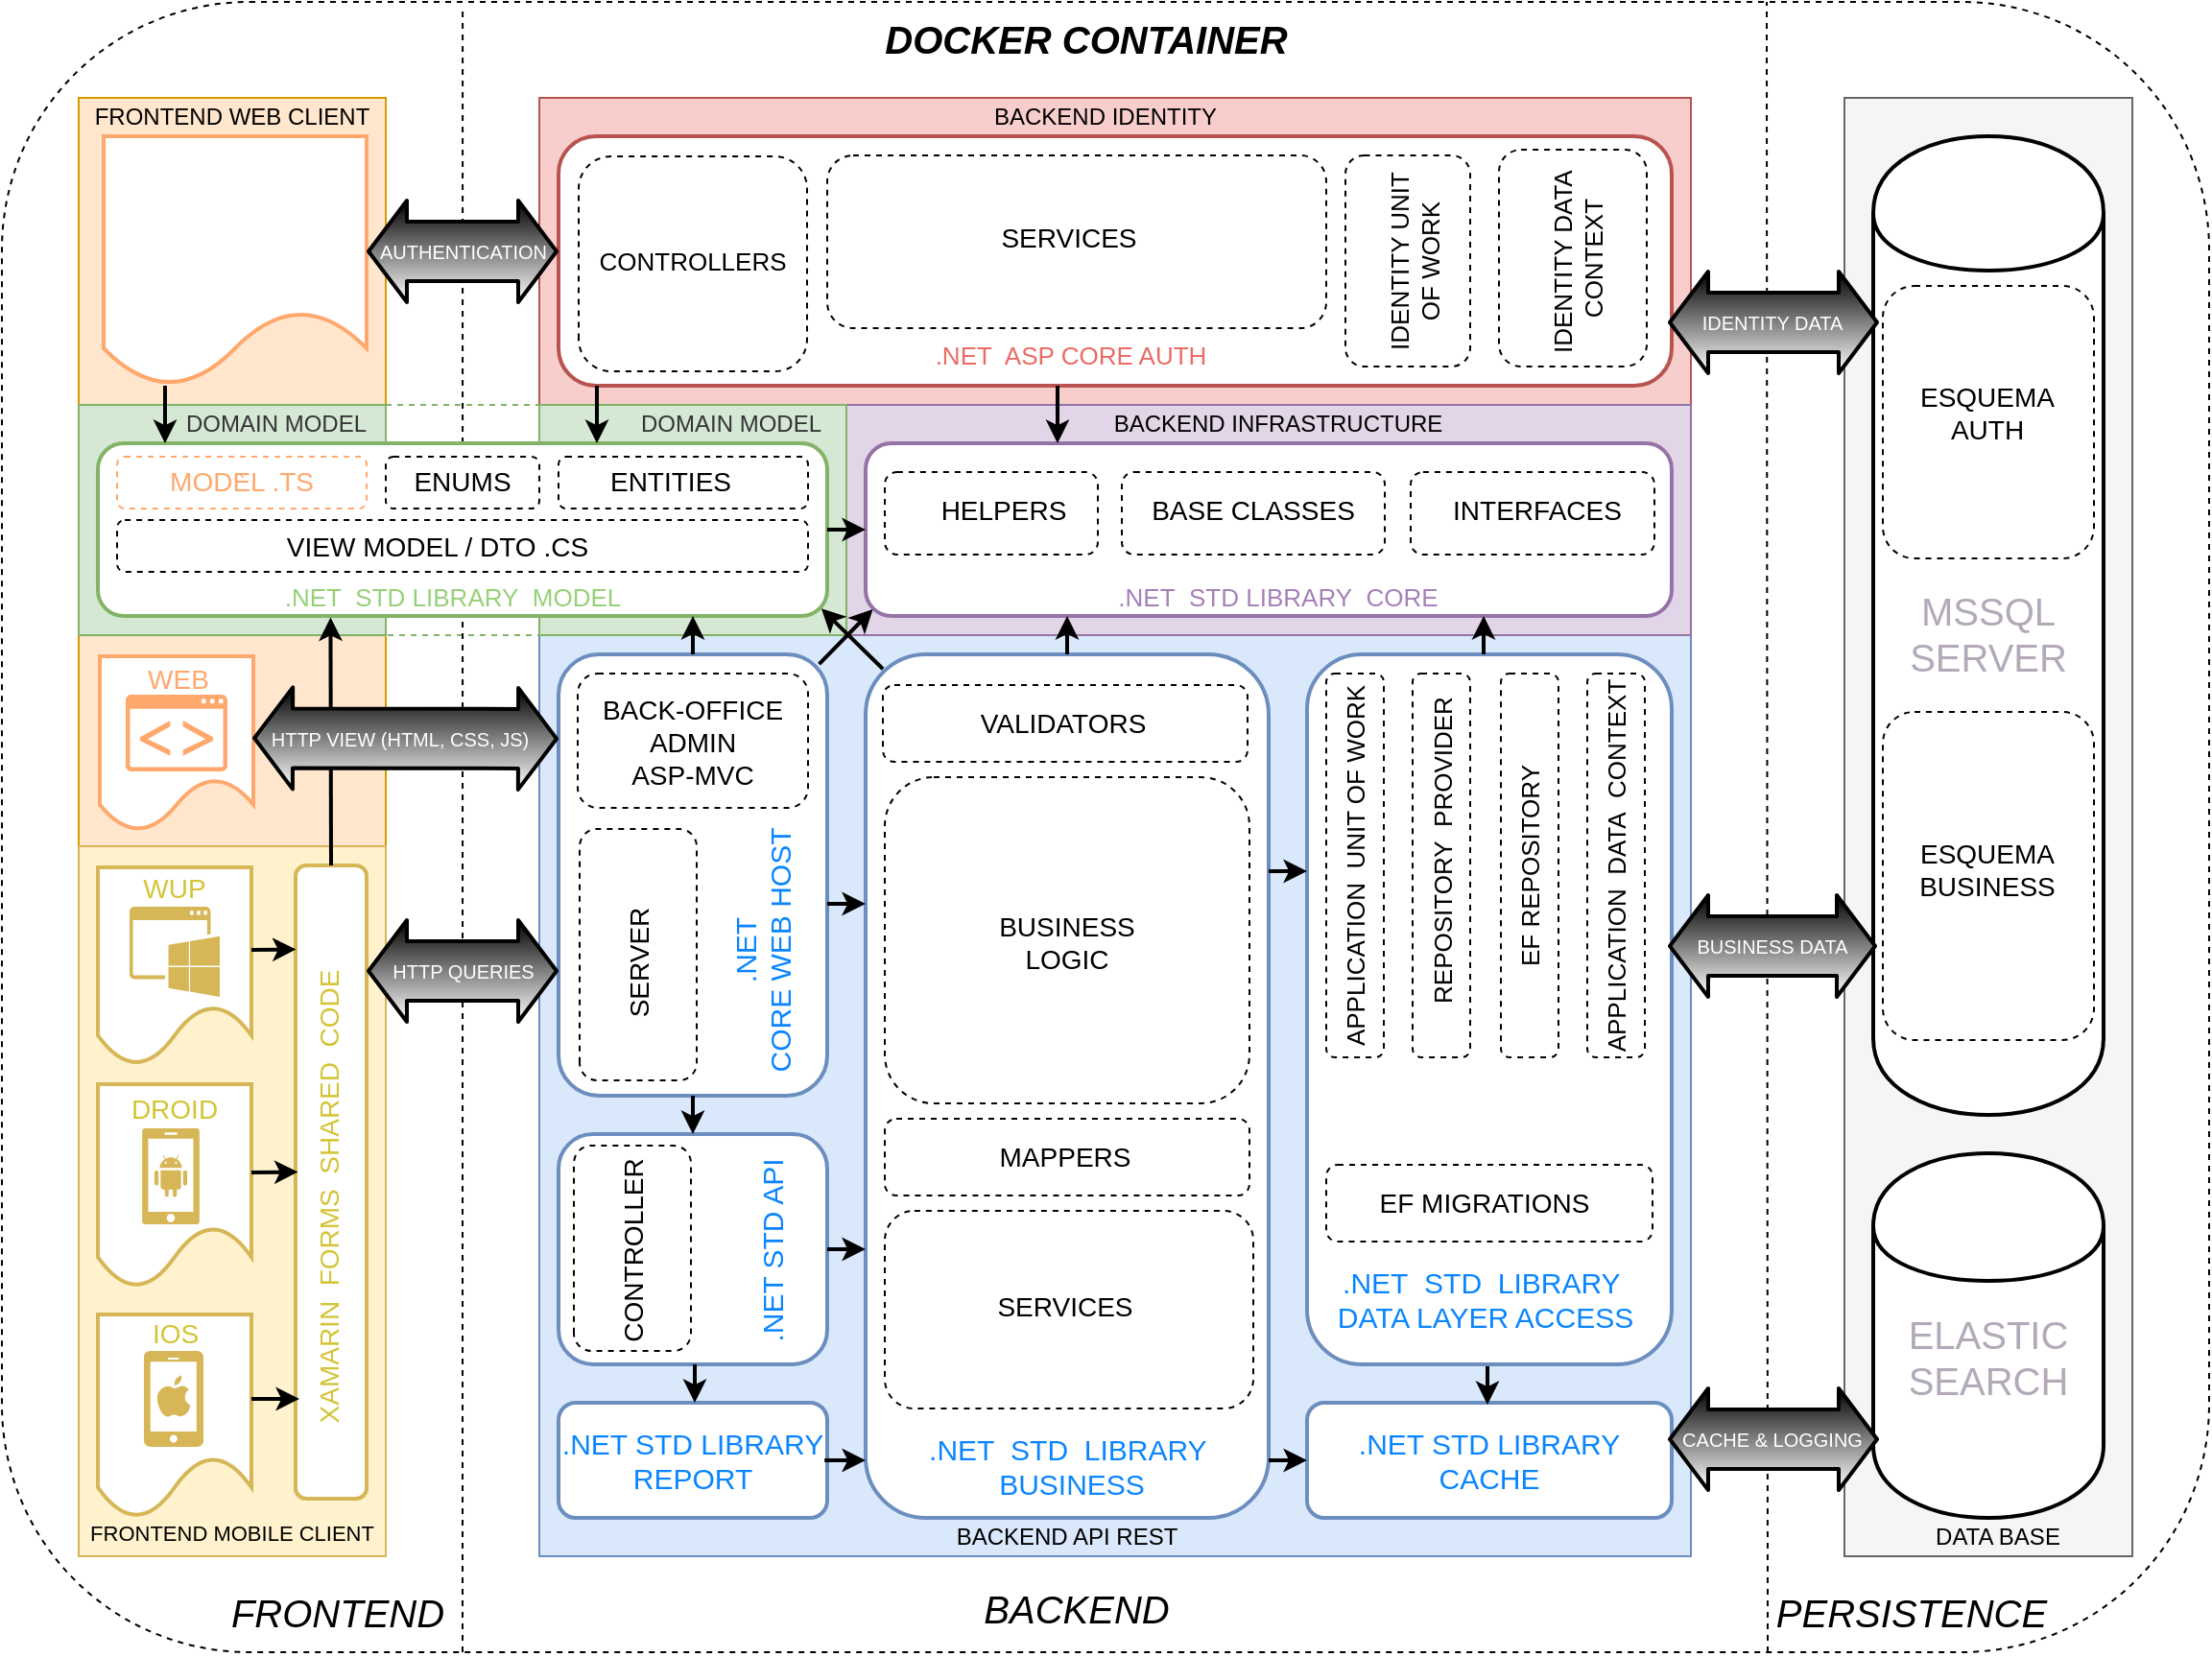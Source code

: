 <mxfile version="11.1.4" type="device"><diagram id="XRw-sTjFPbP_so-5tqG6" name="Architecture"><mxGraphModel dx="1468" dy="1660" grid="1" gridSize="10" guides="1" tooltips="1" connect="1" arrows="1" fold="1" page="1" pageScale="1" pageWidth="1169" pageHeight="827" math="0" shadow="0"><root><mxCell id="0"/><mxCell id="1" value="Solution" style="locked=1;" parent="0"/><mxCell id="yocQveM1_RwkhniCSyvb-170" value="" style="rounded=1;whiteSpace=wrap;html=1;dashed=1;labelBackgroundColor=none;strokeColor=#000000;strokeWidth=1;fillColor=#ffffff;gradientColor=none;fontSize=10;fontColor=#0A85FF;align=center;" parent="1" vertex="1"><mxGeometry x="10" y="-10" width="1150" height="860" as="geometry"/></mxCell><mxCell id="yocQveM1_RwkhniCSyvb-11" value="" style="rounded=0;whiteSpace=wrap;html=1;align=center;fillColor=#ffe6cc;strokeColor=#d79b00;" parent="1" vertex="1"><mxGeometry x="50" y="40" width="160" height="390" as="geometry"/></mxCell><mxCell id="yocQveM1_RwkhniCSyvb-5" value="" style="rounded=0;whiteSpace=wrap;html=1;align=center;fillColor=#dae8fc;strokeColor=#6c8ebf;" parent="1" vertex="1"><mxGeometry x="290" y="320" width="600" height="480" as="geometry"/></mxCell><mxCell id="yocQveM1_RwkhniCSyvb-6" value="" style="rounded=0;whiteSpace=wrap;html=1;align=center;fillColor=#f8cecc;strokeColor=#b85450;" parent="1" vertex="1"><mxGeometry x="290" y="40" width="600" height="160" as="geometry"/></mxCell><mxCell id="yocQveM1_RwkhniCSyvb-7" value="" style="rounded=0;whiteSpace=wrap;html=1;align=center;fillColor=#f5f5f5;strokeColor=#666666;fontColor=#333333;" parent="1" vertex="1"><mxGeometry x="970" y="40" width="150" height="760" as="geometry"/></mxCell><mxCell id="yocQveM1_RwkhniCSyvb-9" value="" style="rounded=0;whiteSpace=wrap;html=1;align=center;fillColor=#fff2cc;strokeColor=#d6b656;" parent="1" vertex="1"><mxGeometry x="50" y="430" width="160" height="370" as="geometry"/></mxCell><mxCell id="yocQveM1_RwkhniCSyvb-14" value="FRONTEND WEB CLIENT&lt;br&gt;" style="text;html=1;strokeColor=none;fillColor=none;align=center;verticalAlign=middle;whiteSpace=wrap;rounded=0;" parent="1" vertex="1"><mxGeometry x="50" y="40" width="160" height="20" as="geometry"/></mxCell><mxCell id="yocQveM1_RwkhniCSyvb-15" value="FRONTEND MOBILE CLIENT" style="text;html=1;strokeColor=none;fillColor=none;align=center;verticalAlign=middle;whiteSpace=wrap;rounded=0;fontSize=11;" parent="1" vertex="1"><mxGeometry x="50" y="778" width="160" height="20" as="geometry"/></mxCell><mxCell id="yocQveM1_RwkhniCSyvb-21" value="DATA BASE" style="text;html=1;strokeColor=none;fillColor=none;align=center;verticalAlign=middle;whiteSpace=wrap;rounded=0;fontSize=12;" parent="1" vertex="1"><mxGeometry x="970" y="780" width="160" height="20" as="geometry"/></mxCell><mxCell id="yocQveM1_RwkhniCSyvb-57" value="" style="rounded=0;whiteSpace=wrap;html=1;labelBackgroundColor=none;strokeWidth=1;fillColor=#e1d5e7;fontSize=12;align=center;strokeColor=#9673a6;" parent="1" vertex="1"><mxGeometry x="450" y="200" width="440" height="120" as="geometry"/></mxCell><mxCell id="yocQveM1_RwkhniCSyvb-58" value="BACKEND INFRASTRUCTURE&lt;br&gt;" style="text;html=1;strokeColor=none;fillColor=none;align=center;verticalAlign=middle;whiteSpace=wrap;rounded=0;labelBackgroundColor=none;fontSize=12;" parent="1" vertex="1"><mxGeometry x="580" y="200" width="190" height="20" as="geometry"/></mxCell><mxCell id="yocQveM1_RwkhniCSyvb-19" value="BACKEND API REST&lt;br&gt;" style="text;html=1;strokeColor=none;fillColor=none;align=center;verticalAlign=middle;whiteSpace=wrap;rounded=0;" parent="1" vertex="1"><mxGeometry x="460" y="780" width="210" height="20" as="geometry"/></mxCell><mxCell id="yocQveM1_RwkhniCSyvb-171" value="&lt;font style=&quot;font-size: 20px;&quot;&gt;DOCKER CONTAINER&lt;/font&gt;" style="text;html=1;strokeColor=none;fillColor=none;align=center;verticalAlign=middle;whiteSpace=wrap;rounded=0;dashed=1;labelBackgroundColor=none;fontSize=20;fontColor=#000000;fontStyle=3" parent="1" vertex="1"><mxGeometry x="240" y="-6" width="670" height="30" as="geometry"/></mxCell><mxCell id="yocQveM1_RwkhniCSyvb-182" value="BACKEND IDENTITY&lt;br&gt;" style="text;strokeColor=none;fillColor=none;align=center;verticalAlign=middle;whiteSpace=wrap;rounded=0;html=1;labelBackgroundColor=none;labelBorderColor=none;rotation=0;" parent="1" vertex="1"><mxGeometry x="460" y="40" width="250" height="20" as="geometry"/></mxCell><mxCell id="yocQveM1_RwkhniCSyvb-184" value="" style="endArrow=none;dashed=1;html=1;fontSize=20;fontColor=#000000;entryX=0.015;entryY=-0.009;entryDx=0;entryDy=0;entryPerimeter=0;" parent="1" edge="1"><mxGeometry width="50" height="50" relative="1" as="geometry"><mxPoint x="930" y="850" as="sourcePoint"/><mxPoint x="929.5" y="-10" as="targetPoint"/></mxGeometry></mxCell><mxCell id="yocQveM1_RwkhniCSyvb-53" value="" style="rounded=0;whiteSpace=wrap;html=1;align=center;fillColor=#d5e8d4;strokeColor=#82b366;strokeWidth=1;" parent="1" vertex="1"><mxGeometry x="50" y="200" width="160" height="120" as="geometry"/></mxCell><mxCell id="yocQveM1_RwkhniCSyvb-185" value="&lt;i&gt;FRONTEND&lt;/i&gt;" style="text;html=1;strokeColor=none;fillColor=none;align=center;verticalAlign=middle;whiteSpace=wrap;rounded=0;labelBackgroundColor=none;fontSize=20;fontColor=#000000;" parent="1" vertex="1"><mxGeometry x="130" y="819" width="110" height="20" as="geometry"/></mxCell><mxCell id="yocQveM1_RwkhniCSyvb-186" value="&lt;i&gt;BACKEND&lt;/i&gt;" style="text;html=1;strokeColor=none;fillColor=none;align=center;verticalAlign=middle;whiteSpace=wrap;rounded=0;labelBackgroundColor=none;fontSize=20;fontColor=#000000;" parent="1" vertex="1"><mxGeometry x="480" y="817" width="180" height="20" as="geometry"/></mxCell><mxCell id="yocQveM1_RwkhniCSyvb-187" value="&lt;i&gt;PERSISTENCE&lt;/i&gt;" style="text;html=1;strokeColor=none;fillColor=none;align=center;verticalAlign=middle;whiteSpace=wrap;rounded=0;labelBackgroundColor=none;fontSize=20;fontColor=#000000;" parent="1" vertex="1"><mxGeometry x="930" y="819" width="150" height="20" as="geometry"/></mxCell><mxCell id="yocQveM1_RwkhniCSyvb-16" value="DOMAIN MODEL" style="text;html=1;strokeColor=none;fillColor=none;align=center;verticalAlign=middle;whiteSpace=wrap;rounded=0;fontColor=#333333;rotation=0;" parent="1" vertex="1"><mxGeometry x="103" y="200" width="100" height="20" as="geometry"/></mxCell><mxCell id="yocQveM1_RwkhniCSyvb-188" value="" style="rounded=0;whiteSpace=wrap;html=1;align=center;fillColor=#d5e8d4;strokeColor=#82b366;strokeWidth=1;" parent="1" vertex="1"><mxGeometry x="290" y="200" width="160" height="120" as="geometry"/></mxCell><mxCell id="yocQveM1_RwkhniCSyvb-189" value="DOMAIN MODEL" style="text;html=1;strokeColor=none;fillColor=none;align=center;verticalAlign=middle;whiteSpace=wrap;rounded=0;fontColor=#333333;rotation=0;" parent="1" vertex="1"><mxGeometry x="340" y="200" width="100" height="20" as="geometry"/></mxCell><mxCell id="yocQveM1_RwkhniCSyvb-190" value="" style="rounded=0;whiteSpace=wrap;html=1;align=center;fillColor=none;strokeColor=#82b366;strokeWidth=1;dashed=1;" parent="1" vertex="1"><mxGeometry x="210" y="200" width="80" height="120" as="geometry"/></mxCell><mxCell id="yocQveM1_RwkhniCSyvb-183" value="" style="endArrow=none;dashed=1;html=1;fontSize=20;fontColor=#000000;entryX=0.015;entryY=-0.009;entryDx=0;entryDy=0;entryPerimeter=0;" parent="1" target="yocQveM1_RwkhniCSyvb-171" edge="1"><mxGeometry width="50" height="50" relative="1" as="geometry"><mxPoint x="250" y="850" as="sourcePoint"/><mxPoint x="249" y="-10" as="targetPoint"/></mxGeometry></mxCell><mxCell id="yocQveM1_RwkhniCSyvb-22" value="Projects" style="locked=1;" parent="0"/><mxCell id="yocQveM1_RwkhniCSyvb-229" value="" style="shape=document;whiteSpace=wrap;html=1;boundedLbl=1;rounded=1;labelBackgroundColor=none;strokeColor=#FFA86E;strokeWidth=2;fillColor=#ffffff;gradientColor=none;fontSize=10;fontColor=#FFA86E;align=center;" parent="yocQveM1_RwkhniCSyvb-22" vertex="1"><mxGeometry x="63" y="60" width="137" height="130" as="geometry"/></mxCell><mxCell id="yocQveM1_RwkhniCSyvb-223" value="" style="shape=document;whiteSpace=wrap;html=1;boundedLbl=1;rounded=1;labelBackgroundColor=none;strokeColor=#D6B656;strokeWidth=2;fillColor=#ffffff;gradientColor=none;fontSize=10;fontColor=#FFA86E;align=center;" parent="yocQveM1_RwkhniCSyvb-22" vertex="1"><mxGeometry x="60" y="674" width="80" height="106" as="geometry"/></mxCell><mxCell id="yocQveM1_RwkhniCSyvb-222" value="" style="shape=document;whiteSpace=wrap;html=1;boundedLbl=1;rounded=1;labelBackgroundColor=none;strokeColor=#D6B656;strokeWidth=2;fillColor=#ffffff;gradientColor=none;fontSize=10;fontColor=#FFA86E;align=center;" parent="yocQveM1_RwkhniCSyvb-22" vertex="1"><mxGeometry x="60" y="554" width="80" height="106" as="geometry"/></mxCell><mxCell id="yocQveM1_RwkhniCSyvb-221" value="" style="shape=document;whiteSpace=wrap;html=1;boundedLbl=1;rounded=1;labelBackgroundColor=none;strokeColor=#D6B656;strokeWidth=2;fillColor=#ffffff;gradientColor=none;fontSize=10;fontColor=#FFA86E;align=center;" parent="yocQveM1_RwkhniCSyvb-22" vertex="1"><mxGeometry x="60" y="441" width="80" height="103" as="geometry"/></mxCell><mxCell id="yocQveM1_RwkhniCSyvb-173" value="" style="shape=cylinder;whiteSpace=wrap;html=1;boundedLbl=1;backgroundOutline=1;rounded=1;labelBackgroundColor=none;strokeColor=#000000;strokeWidth=2;fillColor=#ffffff;gradientColor=none;fontSize=20;fontColor=#000000;align=center;" parent="yocQveM1_RwkhniCSyvb-22" vertex="1"><mxGeometry x="985" y="60" width="120" height="510" as="geometry"/></mxCell><mxCell id="yocQveM1_RwkhniCSyvb-172" value="" style="shape=cylinder;whiteSpace=wrap;html=1;boundedLbl=1;backgroundOutline=1;rounded=1;labelBackgroundColor=none;strokeColor=#000000;strokeWidth=2;fillColor=#ffffff;gradientColor=none;fontSize=20;fontColor=#000000;align=center;" parent="yocQveM1_RwkhniCSyvb-22" vertex="1"><mxGeometry x="985" y="590" width="120" height="190" as="geometry"/></mxCell><mxCell id="yocQveM1_RwkhniCSyvb-41" value="" style="rounded=1;whiteSpace=wrap;html=1;align=center;fillColor=#ffffff;strokeColor=#d6b656;strokeWidth=2;" parent="yocQveM1_RwkhniCSyvb-22" vertex="1"><mxGeometry x="163" y="440" width="37" height="330" as="geometry"/></mxCell><mxCell id="yocQveM1_RwkhniCSyvb-64" value="" style="rounded=1;whiteSpace=wrap;html=1;labelBackgroundColor=none;strokeWidth=2;fillColor=#ffffff;fontSize=12;align=center;strokeColor=#6c8ebf;" parent="yocQveM1_RwkhniCSyvb-22" vertex="1"><mxGeometry x="300" y="330" width="140" height="230" as="geometry"/></mxCell><mxCell id="yocQveM1_RwkhniCSyvb-65" value="" style="rounded=1;whiteSpace=wrap;html=1;labelBackgroundColor=none;strokeWidth=2;fillColor=#ffffff;fontSize=12;align=center;strokeColor=#6c8ebf;" parent="yocQveM1_RwkhniCSyvb-22" vertex="1"><mxGeometry x="690" y="330" width="190" height="370" as="geometry"/></mxCell><mxCell id="yocQveM1_RwkhniCSyvb-66" value="" style="rounded=1;whiteSpace=wrap;html=1;labelBackgroundColor=none;strokeWidth=2;fillColor=#ffffff;fontSize=12;align=center;strokeColor=#6c8ebf;" parent="yocQveM1_RwkhniCSyvb-22" vertex="1"><mxGeometry x="460" y="330" width="210" height="450" as="geometry"/></mxCell><mxCell id="yocQveM1_RwkhniCSyvb-69" value="MSSQL SERVER" style="text;html=1;strokeColor=none;fillColor=none;align=center;verticalAlign=middle;whiteSpace=wrap;rounded=0;labelBackgroundColor=none;fontSize=20;fontColor=#B3A9B8;labelBorderColor=none;" parent="yocQveM1_RwkhniCSyvb-22" vertex="1"><mxGeometry x="1005" y="294" width="80" height="50" as="geometry"/></mxCell><mxCell id="yocQveM1_RwkhniCSyvb-70" value="ELASTIC&lt;br&gt;SEARCH" style="text;html=1;strokeColor=none;fillColor=none;align=center;verticalAlign=middle;whiteSpace=wrap;rounded=0;labelBackgroundColor=none;fontSize=20;fontColor=#B3A9B8;labelBorderColor=none;" parent="yocQveM1_RwkhniCSyvb-22" vertex="1"><mxGeometry x="995" y="671" width="100" height="50" as="geometry"/></mxCell><mxCell id="yocQveM1_RwkhniCSyvb-75" value="XAMARIN&amp;nbsp; FORMS&amp;nbsp; SHARED&amp;nbsp; CODE&lt;br style=&quot;font-size: 14px&quot;&gt;" style="text;html=1;strokeColor=none;fillColor=none;align=center;verticalAlign=middle;whiteSpace=wrap;rounded=0;labelBackgroundColor=none;fontSize=14;fontColor=#D4C437;labelBorderColor=none;rotation=-90;strokeWidth=2;" parent="yocQveM1_RwkhniCSyvb-22" vertex="1"><mxGeometry x="55" y="596" width="250" height="33" as="geometry"/></mxCell><mxCell id="yocQveM1_RwkhniCSyvb-84" value=".NET CORE&amp;nbsp;WEB&amp;nbsp;HOST" style="text;html=1;strokeColor=none;fillColor=none;align=center;verticalAlign=middle;whiteSpace=wrap;rounded=0;labelBackgroundColor=none;fontSize=15;fontColor=#0A85FF;strokeWidth=2;rotation=-90;direction=south;" parent="yocQveM1_RwkhniCSyvb-22" vertex="1"><mxGeometry x="340" y="463" width="132" height="42" as="geometry"/></mxCell><mxCell id="yocQveM1_RwkhniCSyvb-85" value=".NET&amp;nbsp; STD&amp;nbsp; LIBRARY&amp;nbsp; BUSINESS&lt;br style=&quot;font-size: 15px&quot;&gt;" style="text;html=1;strokeColor=none;fillColor=none;align=center;verticalAlign=middle;whiteSpace=wrap;rounded=0;labelBackgroundColor=none;fontSize=15;fontColor=#0A85FF;rotation=0;strokeWidth=2;" parent="yocQveM1_RwkhniCSyvb-22" vertex="1"><mxGeometry x="480" y="732" width="175" height="41" as="geometry"/></mxCell><mxCell id="yocQveM1_RwkhniCSyvb-93" value=".NET&amp;nbsp; STD&amp;nbsp; LIBRARY&amp;nbsp; DATA LAYER ACCESS&lt;br style=&quot;font-size: 15px;&quot;&gt;" style="text;html=1;strokeColor=none;fillColor=none;align=center;verticalAlign=middle;whiteSpace=wrap;rounded=0;labelBackgroundColor=none;fontSize=15;fontColor=#0A85FF;rotation=0;strokeWidth=2;" parent="yocQveM1_RwkhniCSyvb-22" vertex="1"><mxGeometry x="688" y="640" width="190" height="51" as="geometry"/></mxCell><mxCell id="yocQveM1_RwkhniCSyvb-99" value="" style="rounded=1;whiteSpace=wrap;html=1;labelBackgroundColor=none;strokeWidth=2;fillColor=#ffffff;fontSize=13;align=center;strokeColor=#b85450;" parent="yocQveM1_RwkhniCSyvb-22" vertex="1"><mxGeometry x="300" y="60" width="580" height="130" as="geometry"/></mxCell><mxCell id="yocQveM1_RwkhniCSyvb-138" value="" style="rounded=1;whiteSpace=wrap;html=1;labelBackgroundColor=none;strokeWidth=2;fillColor=#ffffff;fontSize=13;align=center;strokeColor=#9673a6;" parent="yocQveM1_RwkhniCSyvb-22" vertex="1"><mxGeometry x="460" y="220" width="420" height="90" as="geometry"/></mxCell><mxCell id="yocQveM1_RwkhniCSyvb-155" value="" style="rounded=1;whiteSpace=wrap;html=1;labelBackgroundColor=none;strokeColor=#82b366;strokeWidth=2;fillColor=#ffffff;fontSize=13;align=center;" parent="yocQveM1_RwkhniCSyvb-22" vertex="1"><mxGeometry x="60" y="220" width="380" height="90" as="geometry"/></mxCell><mxCell id="yocQveM1_RwkhniCSyvb-163" value=".NET&amp;nbsp; STD LIBRARY&amp;nbsp; MODEL" style="text;html=1;strokeColor=none;fillColor=none;align=center;verticalAlign=middle;whiteSpace=wrap;rounded=0;labelBackgroundColor=none;fontSize=13;fontColor=#97D077;strokeWidth=2;" parent="yocQveM1_RwkhniCSyvb-22" vertex="1"><mxGeometry x="150" y="290" width="190" height="20" as="geometry"/></mxCell><mxCell id="yocQveM1_RwkhniCSyvb-164" value=".NET&amp;nbsp; STD LIBRARY&amp;nbsp; CORE" style="text;html=1;strokeColor=none;fillColor=none;align=center;verticalAlign=middle;whiteSpace=wrap;rounded=0;labelBackgroundColor=none;fontSize=13;fontColor=#A680B8;strokeWidth=2;" parent="yocQveM1_RwkhniCSyvb-22" vertex="1"><mxGeometry x="575" y="290" width="200" height="20" as="geometry"/></mxCell><mxCell id="yocQveM1_RwkhniCSyvb-165" value=".NET&amp;nbsp; ASP CORE AUTH" style="text;html=1;strokeColor=none;fillColor=none;align=center;verticalAlign=middle;whiteSpace=wrap;rounded=0;labelBackgroundColor=none;fontSize=13;fontColor=#EA6B66;strokeWidth=2;" parent="yocQveM1_RwkhniCSyvb-22" vertex="1"><mxGeometry x="458.5" y="164" width="216" height="20" as="geometry"/></mxCell><mxCell id="yocQveM1_RwkhniCSyvb-191" value="" style="rounded=1;whiteSpace=wrap;html=1;labelBackgroundColor=none;strokeWidth=2;fillColor=#ffffff;fontSize=12;align=center;strokeColor=#6c8ebf;" parent="yocQveM1_RwkhniCSyvb-22" vertex="1"><mxGeometry x="300" y="720" width="140" height="60" as="geometry"/></mxCell><mxCell id="yocQveM1_RwkhniCSyvb-192" value=".NET STD LIBRARY REPORT&lt;br style=&quot;font-size: 15px;&quot;&gt;" style="text;html=1;strokeColor=none;fillColor=none;align=center;verticalAlign=middle;whiteSpace=wrap;rounded=0;labelBackgroundColor=none;fontSize=15;fontColor=#0A85FF;strokeWidth=2;" parent="yocQveM1_RwkhniCSyvb-22" vertex="1"><mxGeometry x="300" y="730" width="140" height="40" as="geometry"/></mxCell><mxCell id="yocQveM1_RwkhniCSyvb-230" value="" style="shadow=0;dashed=0;html=1;strokeColor=none;labelPosition=center;verticalLabelPosition=bottom;verticalAlign=top;align=center;shape=mxgraph.mscae.enterprise.android_phone;fillColor=#D6B656;rounded=1;labelBackgroundColor=none;fontSize=10;fontColor=#FFA86E;" parent="yocQveM1_RwkhniCSyvb-22" vertex="1"><mxGeometry x="83" y="577" width="30" height="50" as="geometry"/></mxCell><mxCell id="yocQveM1_RwkhniCSyvb-231" value="" style="shadow=0;dashed=0;html=1;strokeColor=none;labelPosition=center;verticalLabelPosition=bottom;verticalAlign=top;align=center;shape=mxgraph.mscae.enterprise.iphone;fillColor=#D6B656;rounded=1;labelBackgroundColor=none;fontSize=10;fontColor=#FFA86E;" parent="yocQveM1_RwkhniCSyvb-22" vertex="1"><mxGeometry x="84" y="693" width="31" height="50" as="geometry"/></mxCell><mxCell id="yocQveM1_RwkhniCSyvb-232" value="" style="shadow=0;dashed=0;html=1;strokeColor=none;fillColor=#D6B656;labelPosition=center;verticalLabelPosition=bottom;verticalAlign=top;outlineConnect=0;align=center;shape=mxgraph.office.concepts.application_windows;rounded=1;labelBackgroundColor=none;fontSize=10;fontColor=#FFA86E;" parent="yocQveM1_RwkhniCSyvb-22" vertex="1"><mxGeometry x="76.5" y="461.5" width="47" height="47" as="geometry"/></mxCell><mxCell id="yocQveM1_RwkhniCSyvb-239" value="" style="shape=image;html=1;verticalAlign=top;verticalLabelPosition=bottom;labelBackgroundColor=#ffffff;imageAspect=0;aspect=fixed;image=https://cdn3.iconfinder.com/data/icons/popular-services-brands/512/angular-js-128.png;rounded=1;strokeColor=#D6B656;strokeWidth=2;fillColor=#D6B656;gradientColor=none;fontSize=10;fontColor=#FFA86E;align=center;opacity=70;" parent="yocQveM1_RwkhniCSyvb-22" vertex="1"><mxGeometry x="106.5" y="84" width="50" height="50" as="geometry"/></mxCell><mxCell id="Ab_HPYZ_h5pI1Iy3mfZ6-14" value="" style="rounded=1;whiteSpace=wrap;html=1;labelBackgroundColor=none;strokeWidth=2;fillColor=#ffffff;fontSize=12;align=center;strokeColor=#6c8ebf;" parent="yocQveM1_RwkhniCSyvb-22" vertex="1"><mxGeometry x="690" y="720" width="190" height="60" as="geometry"/></mxCell><mxCell id="Ab_HPYZ_h5pI1Iy3mfZ6-15" value=".NET STD LIBRARY CACHE&lt;br style=&quot;font-size: 15px&quot;&gt;" style="text;html=1;strokeColor=none;fillColor=none;align=center;verticalAlign=middle;whiteSpace=wrap;rounded=0;labelBackgroundColor=none;fontSize=15;fontColor=#0A85FF;strokeWidth=2;" parent="yocQveM1_RwkhniCSyvb-22" vertex="1"><mxGeometry x="700" y="720" width="170" height="60" as="geometry"/></mxCell><mxCell id="Ab_HPYZ_h5pI1Iy3mfZ6-31" value="IOS&lt;br style=&quot;font-size: 14px&quot;&gt;" style="text;html=1;strokeColor=none;fillColor=none;align=center;verticalAlign=middle;whiteSpace=wrap;rounded=0;labelBackgroundColor=none;fontSize=14;fontColor=#D4C437;labelBorderColor=none;rotation=0;strokeWidth=2;direction=south;" parent="yocQveM1_RwkhniCSyvb-22" vertex="1"><mxGeometry x="84" y="673" width="33" height="21" as="geometry"/></mxCell><mxCell id="Ab_HPYZ_h5pI1Iy3mfZ6-32" value="DROID&lt;br style=&quot;font-size: 14px&quot;&gt;" style="text;html=1;strokeColor=none;fillColor=none;align=center;verticalAlign=middle;whiteSpace=wrap;rounded=0;labelBackgroundColor=none;fontSize=14;fontColor=#D4C437;labelBorderColor=none;rotation=0;strokeWidth=2;direction=south;" parent="yocQveM1_RwkhniCSyvb-22" vertex="1"><mxGeometry x="80" y="556" width="40" height="21" as="geometry"/></mxCell><mxCell id="Ab_HPYZ_h5pI1Iy3mfZ6-33" value="WUP&lt;br style=&quot;font-size: 14px&quot;&gt;" style="text;html=1;strokeColor=none;fillColor=none;align=center;verticalAlign=middle;whiteSpace=wrap;rounded=0;labelBackgroundColor=none;fontSize=14;fontColor=#D4C437;labelBorderColor=none;rotation=0;strokeWidth=2;direction=south;" parent="yocQveM1_RwkhniCSyvb-22" vertex="1"><mxGeometry x="79.5" y="441.5" width="40" height="21" as="geometry"/></mxCell><mxCell id="vDImlqdj53d_qf8c91bZ-14" value="" style="rounded=1;whiteSpace=wrap;html=1;labelBackgroundColor=none;strokeWidth=2;fillColor=#ffffff;fontSize=12;align=center;strokeColor=#6c8ebf;" vertex="1" parent="yocQveM1_RwkhniCSyvb-22"><mxGeometry x="300" y="580" width="140" height="120" as="geometry"/></mxCell><mxCell id="vDImlqdj53d_qf8c91bZ-16" value=".NET STD API" style="text;html=1;strokeColor=none;fillColor=none;align=center;verticalAlign=middle;whiteSpace=wrap;rounded=0;labelBackgroundColor=none;fontSize=15;fontColor=#0A85FF;strokeWidth=2;rotation=-90;direction=south;" vertex="1" parent="yocQveM1_RwkhniCSyvb-22"><mxGeometry x="361" y="623" width="99" height="35" as="geometry"/></mxCell><mxCell id="vDImlqdj53d_qf8c91bZ-34" value="WUP&lt;br style=&quot;font-size: 14px&quot;&gt;" style="text;html=1;strokeColor=none;fillColor=none;align=center;verticalAlign=middle;whiteSpace=wrap;rounded=0;labelBackgroundColor=none;fontSize=14;fontColor=#D4C437;labelBorderColor=none;rotation=0;strokeWidth=2;direction=south;" vertex="1" parent="yocQveM1_RwkhniCSyvb-22"><mxGeometry x="80" y="330" width="40" height="21" as="geometry"/></mxCell><mxCell id="vDImlqdj53d_qf8c91bZ-36" value="" style="shape=document;whiteSpace=wrap;html=1;boundedLbl=1;rounded=1;labelBackgroundColor=none;strokeColor=#FFA86E;strokeWidth=2;fillColor=#ffffff;gradientColor=none;fontSize=10;fontColor=#FFA86E;align=center;" vertex="1" parent="yocQveM1_RwkhniCSyvb-22"><mxGeometry x="61" y="331" width="80" height="91" as="geometry"/></mxCell><mxCell id="vDImlqdj53d_qf8c91bZ-39" value="WEB" style="text;html=1;strokeColor=none;fillColor=#ffffff;align=center;verticalAlign=middle;whiteSpace=wrap;rounded=0;labelBackgroundColor=none;fontSize=14;fontColor=#FFA86E;labelBorderColor=none;rotation=0;strokeWidth=2;direction=south;" vertex="1" parent="yocQveM1_RwkhniCSyvb-22"><mxGeometry x="82" y="333" width="40" height="19" as="geometry"/></mxCell><mxCell id="vDImlqdj53d_qf8c91bZ-43" value="" style="pointerEvents=1;shadow=0;dashed=0;html=1;strokeColor=none;fillColor=#FFA86E;labelPosition=center;verticalLabelPosition=bottom;verticalAlign=top;outlineConnect=0;align=center;shape=mxgraph.office.communications.ucwa_application;" vertex="1" parent="yocQveM1_RwkhniCSyvb-22"><mxGeometry x="74.5" y="351" width="53" height="40" as="geometry"/></mxCell><mxCell id="yocQveM1_RwkhniCSyvb-100" value="Foldering" style="locked=1;" parent="0"/><mxCell id="yocQveM1_RwkhniCSyvb-101" value="" style="rounded=1;whiteSpace=wrap;html=1;labelBackgroundColor=none;strokeWidth=1;fillColor=#ffffff;gradientColor=none;fontSize=17;fontColor=#B3A9B8;align=center;strokeColor=#000000;dashed=1;" parent="yocQveM1_RwkhniCSyvb-100" vertex="1"><mxGeometry x="791" y="340" width="30" height="200" as="geometry"/></mxCell><mxCell id="yocQveM1_RwkhniCSyvb-106" value="`" style="rounded=1;whiteSpace=wrap;html=1;labelBackgroundColor=none;strokeWidth=1;fillColor=#ffffff;fontSize=12;align=center;strokeColor=#FFA86E;fontColor=#FFA86E;dashed=1;" parent="yocQveM1_RwkhniCSyvb-100" vertex="1"><mxGeometry x="70" y="227" width="130" height="27" as="geometry"/></mxCell><mxCell id="yocQveM1_RwkhniCSyvb-107" value="" style="rounded=1;whiteSpace=wrap;html=1;labelBackgroundColor=none;strokeWidth=1;fillColor=#ffffff;fontSize=12;align=center;strokeColor=#000000;fontColor=#333333;dashed=1;verticalAlign=middle;" parent="yocQveM1_RwkhniCSyvb-100" vertex="1"><mxGeometry x="70" y="260" width="360" height="27" as="geometry"/></mxCell><mxCell id="yocQveM1_RwkhniCSyvb-121" value="MODEL .TS&lt;br style=&quot;font-size: 14px&quot;&gt;" style="text;html=1;strokeColor=none;fillColor=none;align=center;verticalAlign=middle;whiteSpace=wrap;rounded=0;labelBackgroundColor=none;fontSize=14;fontColor=#FFA86E;labelBorderColor=none;dashed=1;" parent="yocQveM1_RwkhniCSyvb-100" vertex="1"><mxGeometry x="90" y="232" width="90" height="15" as="geometry"/></mxCell><mxCell id="yocQveM1_RwkhniCSyvb-122" value="VIEW MODEL / DTO .CS&lt;br style=&quot;font-size: 14px&quot;&gt;" style="text;html=1;strokeColor=none;fillColor=none;align=center;verticalAlign=middle;whiteSpace=wrap;rounded=0;labelBackgroundColor=none;fontSize=14;fontColor=#000000;labelBorderColor=none;dashed=1;" parent="yocQveM1_RwkhniCSyvb-100" vertex="1"><mxGeometry x="132" y="261" width="210" height="26" as="geometry"/></mxCell><mxCell id="yocQveM1_RwkhniCSyvb-125" value="" style="rounded=1;whiteSpace=wrap;html=1;labelBackgroundColor=none;strokeWidth=1;fillColor=#ffffff;gradientColor=none;fontSize=17;fontColor=#B3A9B8;align=center;strokeColor=#000000;dashed=1;" parent="yocQveM1_RwkhniCSyvb-100" vertex="1"><mxGeometry x="310" y="340" width="120" height="70" as="geometry"/></mxCell><mxCell id="yocQveM1_RwkhniCSyvb-126" value="BACK-OFFICE&lt;br style=&quot;font-size: 14px;&quot;&gt;ADMIN&lt;br style=&quot;font-size: 14px;&quot;&gt;ASP-MVC&lt;br style=&quot;font-size: 14px;&quot;&gt;" style="text;html=1;strokeColor=none;fillColor=none;align=center;verticalAlign=middle;whiteSpace=wrap;rounded=0;labelBackgroundColor=none;fontSize=14;fontColor=#000000;dashed=1;" parent="yocQveM1_RwkhniCSyvb-100" vertex="1"><mxGeometry x="310" y="348" width="120" height="55" as="geometry"/></mxCell><mxCell id="yocQveM1_RwkhniCSyvb-129" value="" style="rounded=1;whiteSpace=wrap;html=1;labelBackgroundColor=none;strokeWidth=1;fillColor=#ffffff;gradientColor=none;fontSize=17;fontColor=#B3A9B8;align=center;strokeColor=#000000;dashed=1;" parent="yocQveM1_RwkhniCSyvb-100" vertex="1"><mxGeometry x="470" y="394" width="190" height="170" as="geometry"/></mxCell><mxCell id="yocQveM1_RwkhniCSyvb-130" value="BUSINESS&lt;br style=&quot;font-size: 14px;&quot;&gt;LOGIC&lt;br style=&quot;font-size: 14px;&quot;&gt;" style="text;html=1;strokeColor=none;fillColor=none;align=center;verticalAlign=middle;whiteSpace=wrap;rounded=0;labelBackgroundColor=none;fontSize=14;fontColor=#000000;flipV=1;flipH=0;dashed=1;" parent="yocQveM1_RwkhniCSyvb-100" vertex="1"><mxGeometry x="510" y="447" width="110" height="65" as="geometry"/></mxCell><mxCell id="yocQveM1_RwkhniCSyvb-133" value="" style="rounded=1;whiteSpace=wrap;html=1;labelBackgroundColor=none;strokeWidth=1;fillColor=#ffffff;gradientColor=none;fontSize=17;fontColor=#B3A9B8;align=center;strokeColor=#000000;dashed=1;horizontal=1;verticalAlign=middle;" parent="yocQveM1_RwkhniCSyvb-100" vertex="1"><mxGeometry x="836" y="340" width="30" height="200" as="geometry"/></mxCell><mxCell id="yocQveM1_RwkhniCSyvb-134" value="APPLICATION&amp;nbsp; DATA&amp;nbsp; CONTEXT" style="text;html=1;strokeColor=none;fillColor=none;align=center;verticalAlign=middle;whiteSpace=wrap;rounded=0;labelBackgroundColor=none;fontSize=13;fontColor=#000000;horizontal=0;dashed=1;" parent="yocQveM1_RwkhniCSyvb-100" vertex="1"><mxGeometry x="836" y="340" width="30" height="200" as="geometry"/></mxCell><mxCell id="yocQveM1_RwkhniCSyvb-136" value="EF REPOSITORY&lt;br&gt;" style="text;html=1;strokeColor=none;fillColor=none;align=center;verticalAlign=middle;whiteSpace=wrap;rounded=0;labelBackgroundColor=none;fontSize=13;fontColor=#000000;horizontal=0;dashed=1;" parent="yocQveM1_RwkhniCSyvb-100" vertex="1"><mxGeometry x="791" y="340" width="30" height="200" as="geometry"/></mxCell><mxCell id="yocQveM1_RwkhniCSyvb-148" value="" style="rounded=1;whiteSpace=wrap;html=1;labelBackgroundColor=none;strokeWidth=1;fillColor=#ffffff;fontSize=12;align=center;strokeColor=#000000;fontColor=#333333;dashed=1;" parent="yocQveM1_RwkhniCSyvb-100" vertex="1"><mxGeometry x="470" y="235" width="111" height="43" as="geometry"/></mxCell><mxCell id="yocQveM1_RwkhniCSyvb-149" value="HELPERS&lt;br style=&quot;font-size: 14px&quot;&gt;" style="text;html=1;strokeColor=none;fillColor=none;align=center;verticalAlign=middle;whiteSpace=wrap;rounded=0;labelBackgroundColor=none;fontSize=14;fontColor=#000000;labelBorderColor=none;dashed=1;" parent="yocQveM1_RwkhniCSyvb-100" vertex="1"><mxGeometry x="497" y="245" width="70" height="20" as="geometry"/></mxCell><mxCell id="yocQveM1_RwkhniCSyvb-150" value="" style="rounded=1;whiteSpace=wrap;html=1;labelBackgroundColor=none;strokeWidth=1;fillColor=#ffffff;fontSize=12;align=center;strokeColor=#000000;fontColor=#333333;dashed=1;" parent="yocQveM1_RwkhniCSyvb-100" vertex="1"><mxGeometry x="593.5" y="235" width="137" height="43" as="geometry"/></mxCell><mxCell id="yocQveM1_RwkhniCSyvb-151" value="" style="rounded=1;whiteSpace=wrap;html=1;labelBackgroundColor=none;strokeWidth=1;fillColor=#ffffff;fontSize=12;align=center;strokeColor=#000000;fontColor=#333333;dashed=1;" parent="yocQveM1_RwkhniCSyvb-100" vertex="1"><mxGeometry x="744" y="235" width="127" height="43" as="geometry"/></mxCell><mxCell id="yocQveM1_RwkhniCSyvb-152" value="BASE CLASSES&lt;br style=&quot;font-size: 14px&quot;&gt;" style="text;html=1;strokeColor=none;fillColor=none;align=center;verticalAlign=middle;whiteSpace=wrap;rounded=0;labelBackgroundColor=none;fontSize=14;fontColor=#000000;labelBorderColor=none;dashed=1;" parent="yocQveM1_RwkhniCSyvb-100" vertex="1"><mxGeometry x="607" y="245" width="110" height="20" as="geometry"/></mxCell><mxCell id="yocQveM1_RwkhniCSyvb-153" value="INTERFACES&lt;br style=&quot;font-size: 14px&quot;&gt;" style="text;html=1;strokeColor=none;fillColor=none;align=center;verticalAlign=middle;whiteSpace=wrap;rounded=0;labelBackgroundColor=none;fontSize=14;fontColor=#000000;labelBorderColor=none;dashed=1;" parent="yocQveM1_RwkhniCSyvb-100" vertex="1"><mxGeometry x="760" y="245" width="100" height="20" as="geometry"/></mxCell><mxCell id="yocQveM1_RwkhniCSyvb-158" value="" style="rounded=1;whiteSpace=wrap;html=1;labelBackgroundColor=none;strokeColor=#000000;strokeWidth=1;fillColor=#ffffff;gradientColor=none;fontSize=13;fontColor=#B3A9B8;align=center;dashed=1;" parent="yocQveM1_RwkhniCSyvb-100" vertex="1"><mxGeometry x="300" y="227" width="130" height="27" as="geometry"/></mxCell><mxCell id="yocQveM1_RwkhniCSyvb-160" value="ENTITIES&lt;br style=&quot;font-size: 14px&quot;&gt;" style="text;html=1;strokeColor=none;fillColor=none;align=center;verticalAlign=middle;whiteSpace=wrap;rounded=0;labelBackgroundColor=none;fontSize=14;fontColor=#000000;labelBorderColor=none;dashed=1;" parent="yocQveM1_RwkhniCSyvb-100" vertex="1"><mxGeometry x="320" y="233" width="77" height="14" as="geometry"/></mxCell><mxCell id="yocQveM1_RwkhniCSyvb-167" value="" style="rounded=1;whiteSpace=wrap;html=1;labelBackgroundColor=none;strokeWidth=1;fillColor=#ffffff;gradientColor=none;fontSize=17;fontColor=#B3A9B8;align=center;strokeColor=#000000;dashed=1;" parent="yocQveM1_RwkhniCSyvb-100" vertex="1"><mxGeometry x="700" y="340" width="30" height="200" as="geometry"/></mxCell><mxCell id="yocQveM1_RwkhniCSyvb-174" value="APPLICATION&amp;nbsp; UNIT OF WORK" style="text;html=1;strokeColor=none;fillColor=none;align=center;verticalAlign=middle;whiteSpace=wrap;rounded=0;labelBackgroundColor=none;fontSize=13;fontColor=#000000;horizontal=0;dashed=1;" parent="yocQveM1_RwkhniCSyvb-100" vertex="1"><mxGeometry x="700" y="340" width="30" height="200" as="geometry"/></mxCell><mxCell id="yocQveM1_RwkhniCSyvb-177" value="" style="rounded=1;whiteSpace=wrap;html=1;labelBackgroundColor=none;strokeWidth=1;fillColor=#ffffff;gradientColor=none;fontSize=17;fontColor=#B3A9B8;align=center;strokeColor=#000000;dashed=1;" parent="yocQveM1_RwkhniCSyvb-100" vertex="1"><mxGeometry x="745" y="340" width="30" height="200" as="geometry"/></mxCell><mxCell id="yocQveM1_RwkhniCSyvb-168" value="REPOSITORY&amp;nbsp; PROVIDER" style="text;html=1;strokeColor=none;fillColor=none;align=center;verticalAlign=top;whiteSpace=wrap;rounded=0;labelBackgroundColor=none;fontSize=13;fontColor=#000000;horizontal=0;dashed=1;" parent="yocQveM1_RwkhniCSyvb-100" vertex="1"><mxGeometry x="746" y="350" width="30" height="165" as="geometry"/></mxCell><mxCell id="yocQveM1_RwkhniCSyvb-178" value="" style="rounded=1;whiteSpace=wrap;html=1;labelBackgroundColor=none;strokeColor=#000000;strokeWidth=1;fillColor=#ffffff;gradientColor=none;fontSize=13;fontColor=#B3A9B8;align=center;dashed=1;" parent="yocQveM1_RwkhniCSyvb-100" vertex="1"><mxGeometry x="210" y="227" width="80" height="27" as="geometry"/></mxCell><mxCell id="yocQveM1_RwkhniCSyvb-179" value="ENUMS&lt;br style=&quot;font-size: 14px&quot;&gt;" style="text;html=1;strokeColor=none;fillColor=none;align=center;verticalAlign=middle;whiteSpace=wrap;rounded=0;labelBackgroundColor=none;fontSize=14;fontColor=#000000;labelBorderColor=none;dashed=1;" parent="yocQveM1_RwkhniCSyvb-100" vertex="1"><mxGeometry x="222" y="233" width="56" height="14" as="geometry"/></mxCell><mxCell id="yocQveM1_RwkhniCSyvb-193" value="" style="rounded=1;whiteSpace=wrap;html=1;labelBackgroundColor=none;strokeWidth=1;fillColor=#ffffff;gradientColor=none;fontSize=17;fontColor=#B3A9B8;align=center;strokeColor=#000000;dashed=1;" parent="yocQveM1_RwkhniCSyvb-100" vertex="1"><mxGeometry x="790" y="67" width="77" height="113" as="geometry"/></mxCell><mxCell id="yocQveM1_RwkhniCSyvb-194" value="IDENTITY DATA&amp;nbsp; CONTEXT" style="text;html=1;strokeColor=none;fillColor=none;align=center;verticalAlign=middle;whiteSpace=wrap;rounded=0;labelBackgroundColor=none;fontSize=13;fontColor=#000000;horizontal=0;dashed=1;" parent="yocQveM1_RwkhniCSyvb-100" vertex="1"><mxGeometry x="807" y="67" width="47" height="113" as="geometry"/></mxCell><mxCell id="Ab_HPYZ_h5pI1Iy3mfZ6-1" value="" style="rounded=1;whiteSpace=wrap;html=1;labelBackgroundColor=none;strokeWidth=1;fillColor=#ffffff;gradientColor=none;fontSize=17;fontColor=#B3A9B8;align=center;strokeColor=#000000;dashed=1;" parent="yocQveM1_RwkhniCSyvb-100" vertex="1"><mxGeometry x="710" y="70" width="65" height="110" as="geometry"/></mxCell><mxCell id="Ab_HPYZ_h5pI1Iy3mfZ6-2" value="IDENTITY UNIT OF WORK" style="text;html=1;strokeColor=none;fillColor=none;align=center;verticalAlign=middle;whiteSpace=wrap;rounded=0;labelBackgroundColor=none;fontSize=13;fontColor=#000000;horizontal=0;dashed=1;" parent="yocQveM1_RwkhniCSyvb-100" vertex="1"><mxGeometry x="725.5" y="77" width="41" height="96" as="geometry"/></mxCell><mxCell id="Ab_HPYZ_h5pI1Iy3mfZ6-4" value="" style="rounded=1;whiteSpace=wrap;html=1;labelBackgroundColor=none;strokeWidth=1;fillColor=#ffffff;gradientColor=none;fontSize=17;fontColor=#B3A9B8;align=center;strokeColor=#000000;dashed=1;" parent="yocQveM1_RwkhniCSyvb-100" vertex="1"><mxGeometry x="470" y="620" width="192" height="103" as="geometry"/></mxCell><mxCell id="Ab_HPYZ_h5pI1Iy3mfZ6-5" value="SERVICES&lt;br style=&quot;font-size: 14px;&quot;&gt;" style="text;html=1;strokeColor=none;fillColor=none;align=center;verticalAlign=middle;whiteSpace=wrap;rounded=0;labelBackgroundColor=none;fontSize=14;fontColor=#000000;flipV=1;flipH=0;dashed=1;" parent="yocQveM1_RwkhniCSyvb-100" vertex="1"><mxGeometry x="509" y="656" width="110" height="28" as="geometry"/></mxCell><mxCell id="Ab_HPYZ_h5pI1Iy3mfZ6-6" value="" style="rounded=1;whiteSpace=wrap;html=1;labelBackgroundColor=none;strokeWidth=1;fillColor=#ffffff;gradientColor=none;fontSize=17;fontColor=#B3A9B8;align=center;strokeColor=#000000;dashed=1;" parent="yocQveM1_RwkhniCSyvb-100" vertex="1"><mxGeometry x="470" y="572" width="190" height="40" as="geometry"/></mxCell><mxCell id="Ab_HPYZ_h5pI1Iy3mfZ6-7" value="MAPPERS&lt;br style=&quot;font-size: 14px&quot;&gt;" style="text;html=1;strokeColor=none;fillColor=none;align=center;verticalAlign=middle;whiteSpace=wrap;rounded=0;labelBackgroundColor=none;fontSize=14;fontColor=#000000;flipV=1;flipH=0;dashed=1;" parent="yocQveM1_RwkhniCSyvb-100" vertex="1"><mxGeometry x="520" y="580" width="88" height="23" as="geometry"/></mxCell><mxCell id="Ab_HPYZ_h5pI1Iy3mfZ6-8" value="" style="rounded=1;whiteSpace=wrap;html=1;labelBackgroundColor=none;strokeWidth=1;fillColor=#ffffff;gradientColor=none;fontSize=17;fontColor=#B3A9B8;align=center;strokeColor=#000000;dashed=1;rotation=-90;" parent="yocQveM1_RwkhniCSyvb-100" vertex="1"><mxGeometry x="276" y="456" width="131" height="61" as="geometry"/></mxCell><mxCell id="Ab_HPYZ_h5pI1Iy3mfZ6-9" value="SERVER" style="text;html=1;strokeColor=none;fillColor=none;align=center;verticalAlign=middle;whiteSpace=wrap;rounded=0;labelBackgroundColor=none;fontSize=14;fontColor=#000000;flipV=1;flipH=0;dashed=1;rotation=-90;" parent="yocQveM1_RwkhniCSyvb-100" vertex="1"><mxGeometry x="302" y="479" width="79" height="23" as="geometry"/></mxCell><mxCell id="Ab_HPYZ_h5pI1Iy3mfZ6-10" value="" style="rounded=1;whiteSpace=wrap;html=1;labelBackgroundColor=none;strokeWidth=1;fillColor=#ffffff;gradientColor=none;fontSize=17;fontColor=#B3A9B8;align=center;strokeColor=#000000;dashed=1;rotation=-90;" parent="yocQveM1_RwkhniCSyvb-100" vertex="1"><mxGeometry x="314" y="67" width="112" height="119" as="geometry"/></mxCell><mxCell id="Ab_HPYZ_h5pI1Iy3mfZ6-11" value="CONTROLLERS&lt;br style=&quot;font-size: 13px;&quot;&gt;" style="text;html=1;strokeColor=none;fillColor=none;align=center;verticalAlign=middle;whiteSpace=wrap;rounded=0;labelBackgroundColor=none;fontSize=13;fontColor=#000000;flipV=1;flipH=0;dashed=1;rotation=0;" parent="yocQveM1_RwkhniCSyvb-100" vertex="1"><mxGeometry x="315" y="113.5" width="110" height="23" as="geometry"/></mxCell><mxCell id="Ab_HPYZ_h5pI1Iy3mfZ6-12" value="" style="rounded=1;whiteSpace=wrap;html=1;labelBackgroundColor=none;strokeWidth=1;fillColor=#ffffff;gradientColor=none;fontSize=17;fontColor=#B3A9B8;align=center;strokeColor=#000000;dashed=1;" parent="yocQveM1_RwkhniCSyvb-100" vertex="1"><mxGeometry x="440" y="70" width="260" height="90" as="geometry"/></mxCell><mxCell id="Ab_HPYZ_h5pI1Iy3mfZ6-13" value="SERVICES&lt;br style=&quot;font-size: 14px;&quot;&gt;" style="text;html=1;strokeColor=none;fillColor=none;align=center;verticalAlign=middle;whiteSpace=wrap;rounded=0;labelBackgroundColor=none;fontSize=14;fontColor=#000000;flipV=1;flipH=0;dashed=1;" parent="yocQveM1_RwkhniCSyvb-100" vertex="1"><mxGeometry x="510.5" y="99" width="110" height="28" as="geometry"/></mxCell><mxCell id="MA8BrDUDJCqKeoiYep1l-1" value="" style="rounded=1;whiteSpace=wrap;html=1;labelBackgroundColor=none;strokeWidth=1;fillColor=#ffffff;gradientColor=none;fontSize=17;fontColor=#B3A9B8;align=center;strokeColor=#000000;dashed=1;" parent="yocQveM1_RwkhniCSyvb-100" vertex="1"><mxGeometry x="700" y="596" width="170" height="40" as="geometry"/></mxCell><mxCell id="MA8BrDUDJCqKeoiYep1l-2" value="EF MIGRATIONS&lt;br style=&quot;font-size: 14px&quot;&gt;" style="text;html=1;strokeColor=none;fillColor=none;align=center;verticalAlign=middle;whiteSpace=wrap;rounded=0;labelBackgroundColor=none;fontSize=14;fontColor=#000000;flipV=1;flipH=0;dashed=1;" parent="yocQveM1_RwkhniCSyvb-100" vertex="1"><mxGeometry x="725" y="604" width="115" height="23" as="geometry"/></mxCell><mxCell id="vDImlqdj53d_qf8c91bZ-12" value="" style="rounded=1;whiteSpace=wrap;html=1;labelBackgroundColor=none;strokeWidth=1;fillColor=#ffffff;gradientColor=none;fontSize=17;fontColor=#B3A9B8;align=center;strokeColor=#000000;dashed=1;" vertex="1" parent="yocQveM1_RwkhniCSyvb-100"><mxGeometry x="469" y="346" width="190" height="40" as="geometry"/></mxCell><mxCell id="vDImlqdj53d_qf8c91bZ-13" value="VALIDATORS" style="text;html=1;strokeColor=none;fillColor=none;align=center;verticalAlign=middle;whiteSpace=wrap;rounded=0;labelBackgroundColor=none;fontSize=14;fontColor=#000000;flipV=1;flipH=0;dashed=1;" vertex="1" parent="yocQveM1_RwkhniCSyvb-100"><mxGeometry x="519" y="354" width="88" height="23" as="geometry"/></mxCell><mxCell id="vDImlqdj53d_qf8c91bZ-21" value="" style="rounded=1;whiteSpace=wrap;html=1;labelBackgroundColor=none;strokeWidth=1;fillColor=#ffffff;gradientColor=none;fontSize=17;fontColor=#B3A9B8;align=center;strokeColor=#000000;dashed=1;rotation=-90;" vertex="1" parent="yocQveM1_RwkhniCSyvb-100"><mxGeometry x="285" y="609" width="107" height="61" as="geometry"/></mxCell><mxCell id="vDImlqdj53d_qf8c91bZ-22" value="CONTROLLER" style="text;html=1;strokeColor=none;fillColor=none;align=center;verticalAlign=middle;whiteSpace=wrap;rounded=0;labelBackgroundColor=none;fontSize=14;fontColor=#000000;flipV=1;flipH=0;dashed=1;rotation=-90;" vertex="1" parent="yocQveM1_RwkhniCSyvb-100"><mxGeometry x="289" y="629" width="99" height="23" as="geometry"/></mxCell><mxCell id="vDImlqdj53d_qf8c91bZ-24" value="" style="rounded=1;whiteSpace=wrap;html=1;labelBackgroundColor=none;strokeWidth=1;fillColor=#ffffff;gradientColor=none;fontSize=17;fontColor=#B3A9B8;align=center;strokeColor=#000000;dashed=1;" vertex="1" parent="yocQveM1_RwkhniCSyvb-100"><mxGeometry x="990" y="138" width="110" height="142" as="geometry"/></mxCell><mxCell id="vDImlqdj53d_qf8c91bZ-25" value="ESQUEMA AUTH" style="text;html=1;strokeColor=none;fillColor=none;align=center;verticalAlign=middle;whiteSpace=wrap;rounded=0;labelBackgroundColor=none;fontSize=14;fontColor=#000000;flipV=1;flipH=0;dashed=1;" vertex="1" parent="yocQveM1_RwkhniCSyvb-100"><mxGeometry x="1000" y="164" width="89" height="80" as="geometry"/></mxCell><mxCell id="vDImlqdj53d_qf8c91bZ-26" value="ESQUEMA AUTH" style="text;html=1;strokeColor=none;fillColor=none;align=center;verticalAlign=middle;whiteSpace=wrap;rounded=0;labelBackgroundColor=none;fontSize=14;fontColor=#000000;flipV=1;flipH=0;dashed=1;" vertex="1" parent="yocQveM1_RwkhniCSyvb-100"><mxGeometry x="1000" y="406" width="89" height="80" as="geometry"/></mxCell><mxCell id="vDImlqdj53d_qf8c91bZ-27" value="" style="rounded=1;whiteSpace=wrap;html=1;labelBackgroundColor=none;strokeWidth=1;fillColor=#ffffff;gradientColor=none;fontSize=17;fontColor=#B3A9B8;align=center;strokeColor=#000000;dashed=1;" vertex="1" parent="yocQveM1_RwkhniCSyvb-100"><mxGeometry x="990" y="360" width="110" height="171" as="geometry"/></mxCell><mxCell id="vDImlqdj53d_qf8c91bZ-28" value="ESQUEMA BUSINESS" style="text;html=1;strokeColor=none;fillColor=none;align=center;verticalAlign=middle;whiteSpace=wrap;rounded=0;labelBackgroundColor=none;fontSize=14;fontColor=#000000;flipV=1;flipH=0;dashed=1;" vertex="1" parent="yocQveM1_RwkhniCSyvb-100"><mxGeometry x="1000" y="401.5" width="89" height="80" as="geometry"/></mxCell><mxCell id="yocQveM1_RwkhniCSyvb-195" value="Messages" style="locked=1;" parent="0"/><mxCell id="yocQveM1_RwkhniCSyvb-200" value="&lt;font style=&quot;font-size: 10px&quot;&gt;BUSINESS DATA&lt;/font&gt;" style="endArrow=classic;startArrow=classic;strokeWidth=2;fillColor=#000000;gradientColor=#ffffff;fontSize=9;fontColor=#FFFFFF;shape=flexArrow;shadow=0;comic=0;labelBackgroundColor=none;spacing=2;html=1;strokeColor=#000000;width=30;align=center;spacingLeft=10;" parent="yocQveM1_RwkhniCSyvb-195" edge="1"><mxGeometry x="-0.091" width="50" height="50" relative="1" as="geometry"><mxPoint x="878" y="482" as="sourcePoint"/><mxPoint x="987" y="482" as="targetPoint"/><Array as="points"/><mxPoint x="-1" as="offset"/></mxGeometry></mxCell><mxCell id="yocQveM1_RwkhniCSyvb-201" value="CACHE &amp;amp; LOGGING" style="endArrow=classic;startArrow=classic;strokeWidth=2;fillColor=#000000;gradientColor=#ffffff;fontSize=10;fontColor=#FFFFFF;shape=flexArrow;shadow=0;comic=0;labelBackgroundColor=none;spacing=2;html=1;strokeColor=#000000;width=30;align=center;spacingLeft=9;spacingBottom=1;" parent="yocQveM1_RwkhniCSyvb-195" edge="1"><mxGeometry x="-0.091" width="50" height="50" relative="1" as="geometry"><mxPoint x="878" y="739" as="sourcePoint"/><mxPoint x="988" y="739" as="targetPoint"/><Array as="points"/><mxPoint x="-1" as="offset"/></mxGeometry></mxCell><mxCell id="yocQveM1_RwkhniCSyvb-202" value="&lt;font style=&quot;font-size: 10px&quot;&gt;IDENTITY DATA&lt;/font&gt;" style="endArrow=classic;startArrow=classic;strokeWidth=2;fillColor=#000000;gradientColor=#ffffff;fontSize=9;fontColor=#FFFFFF;shape=flexArrow;shadow=0;comic=0;labelBackgroundColor=none;spacing=2;html=1;strokeColor=#000000;width=30;align=center;spacingLeft=10;" parent="yocQveM1_RwkhniCSyvb-195" edge="1"><mxGeometry x="-0.091" width="50" height="50" relative="1" as="geometry"><mxPoint x="878" y="157" as="sourcePoint"/><mxPoint x="988" y="157" as="targetPoint"/><Array as="points"/><mxPoint x="-1" as="offset"/></mxGeometry></mxCell><mxCell id="yocQveM1_RwkhniCSyvb-203" value="&lt;font style=&quot;font-size: 10px&quot;&gt;AUTHENTICATION&lt;/font&gt;" style="endArrow=classic;startArrow=classic;strokeWidth=2;fillColor=#000000;gradientColor=#ffffff;fontSize=9;fontColor=#FFFFFF;shape=flexArrow;shadow=0;comic=0;labelBackgroundColor=none;spacing=2;html=1;strokeColor=#000000;width=30;align=center;spacingLeft=10;" parent="yocQveM1_RwkhniCSyvb-195" edge="1"><mxGeometry x="-0.091" width="50" height="50" relative="1" as="geometry"><mxPoint x="200" y="120" as="sourcePoint"/><mxPoint x="300" y="120" as="targetPoint"/><Array as="points"/><mxPoint x="-1" as="offset"/></mxGeometry></mxCell><mxCell id="yocQveM1_RwkhniCSyvb-204" value="&lt;font style=&quot;font-size: 10px&quot;&gt;HTTP QUERIES&lt;/font&gt;" style="endArrow=classic;startArrow=classic;strokeWidth=2;fillColor=#000000;gradientColor=#ffffff;fontSize=9;fontColor=#FFFFFF;shape=flexArrow;shadow=0;comic=0;labelBackgroundColor=none;spacing=2;html=1;strokeColor=#000000;width=30;align=center;spacingLeft=10;" parent="yocQveM1_RwkhniCSyvb-195" edge="1"><mxGeometry x="-0.091" width="50" height="50" relative="1" as="geometry"><mxPoint x="200" y="495" as="sourcePoint"/><mxPoint x="300" y="495" as="targetPoint"/><Array as="points"/><mxPoint x="-1" as="offset"/></mxGeometry></mxCell><mxCell id="yocQveM1_RwkhniCSyvb-205" value="" style="endArrow=classic;html=1;shadow=0;labelBackgroundColor=none;strokeColor=#000000;strokeWidth=2;fillColor=#000000;gradientColor=#ffffff;fontSize=10;fontColor=#FFFFFF;align=center;exitX=0.99;exitY=0.499;exitDx=0;exitDy=0;exitPerimeter=0;" parent="yocQveM1_RwkhniCSyvb-195" source="yocQveM1_RwkhniCSyvb-191" edge="1"><mxGeometry width="50" height="50" relative="1" as="geometry"><mxPoint x="440" y="710" as="sourcePoint"/><mxPoint x="460" y="750" as="targetPoint"/></mxGeometry></mxCell><mxCell id="yocQveM1_RwkhniCSyvb-206" value="" style="endArrow=classic;html=1;shadow=0;labelBackgroundColor=none;strokeColor=#000000;strokeWidth=2;fillColor=#000000;gradientColor=#ffffff;fontSize=10;fontColor=#FFFFFF;align=center;" parent="yocQveM1_RwkhniCSyvb-195" edge="1"><mxGeometry width="50" height="50" relative="1" as="geometry"><mxPoint x="440" y="460" as="sourcePoint"/><mxPoint x="460" y="460" as="targetPoint"/></mxGeometry></mxCell><mxCell id="yocQveM1_RwkhniCSyvb-207" value="" style="endArrow=classic;html=1;shadow=0;labelBackgroundColor=none;strokeColor=#000000;strokeWidth=2;fillColor=#000000;gradientColor=#ffffff;fontSize=10;fontColor=#FFFFFF;align=center;horizontal=0;" parent="yocQveM1_RwkhniCSyvb-195" edge="1"><mxGeometry width="50" height="50" relative="1" as="geometry"><mxPoint x="371" y="700" as="sourcePoint"/><mxPoint x="371" y="720" as="targetPoint"/></mxGeometry></mxCell><mxCell id="yocQveM1_RwkhniCSyvb-208" value="" style="endArrow=classic;html=1;shadow=0;labelBackgroundColor=none;strokeColor=#000000;strokeWidth=2;fillColor=#000000;gradientColor=#ffffff;fontSize=10;fontColor=#FFFFFF;align=center;" parent="yocQveM1_RwkhniCSyvb-195" edge="1"><mxGeometry width="50" height="50" relative="1" as="geometry"><mxPoint x="670" y="443.0" as="sourcePoint"/><mxPoint x="690" y="443.0" as="targetPoint"/></mxGeometry></mxCell><mxCell id="yocQveM1_RwkhniCSyvb-210" value="" style="endArrow=classic;html=1;shadow=0;labelBackgroundColor=none;strokeColor=#000000;strokeWidth=2;fillColor=#000000;gradientColor=#ffffff;fontSize=10;fontColor=#FFFFFF;align=center;horizontal=0;" parent="yocQveM1_RwkhniCSyvb-195" edge="1"><mxGeometry width="50" height="50" relative="1" as="geometry"><mxPoint x="565" y="330" as="sourcePoint"/><mxPoint x="565" y="310" as="targetPoint"/></mxGeometry></mxCell><mxCell id="yocQveM1_RwkhniCSyvb-211" value="" style="endArrow=classic;html=1;shadow=0;labelBackgroundColor=none;strokeColor=#000000;strokeWidth=2;fillColor=#000000;gradientColor=#ffffff;fontSize=10;fontColor=#FFFFFF;align=center;horizontal=0;" parent="yocQveM1_RwkhniCSyvb-195" edge="1"><mxGeometry width="50" height="50" relative="1" as="geometry"><mxPoint x="782" y="330" as="sourcePoint"/><mxPoint x="782" y="310" as="targetPoint"/></mxGeometry></mxCell><mxCell id="yocQveM1_RwkhniCSyvb-214" value="" style="endArrow=classic;html=1;shadow=0;labelBackgroundColor=none;strokeColor=#000000;strokeWidth=2;fillColor=#000000;gradientColor=#ffffff;fontSize=10;fontColor=#FFFFFF;align=center;horizontal=0;exitX=0.043;exitY=0.017;exitDx=0;exitDy=0;exitPerimeter=0;entryX=0.992;entryY=0.957;entryDx=0;entryDy=0;entryPerimeter=0;" parent="yocQveM1_RwkhniCSyvb-195" source="yocQveM1_RwkhniCSyvb-66" target="yocQveM1_RwkhniCSyvb-155" edge="1"><mxGeometry width="50" height="50" relative="1" as="geometry"><mxPoint x="450" y="330" as="sourcePoint"/><mxPoint x="450" y="310" as="targetPoint"/></mxGeometry></mxCell><mxCell id="yocQveM1_RwkhniCSyvb-215" value="" style="endArrow=classic;html=1;shadow=0;labelBackgroundColor=none;strokeColor=#000000;strokeWidth=2;fillColor=#000000;gradientColor=#ffffff;fontSize=10;fontColor=#FFFFFF;align=center;" parent="yocQveM1_RwkhniCSyvb-195" edge="1"><mxGeometry width="50" height="50" relative="1" as="geometry"><mxPoint x="440" y="265" as="sourcePoint"/><mxPoint x="460" y="265" as="targetPoint"/></mxGeometry></mxCell><mxCell id="yocQveM1_RwkhniCSyvb-216" value="" style="endArrow=classic;html=1;shadow=0;labelBackgroundColor=none;strokeColor=#000000;strokeWidth=2;fillColor=#000000;gradientColor=#ffffff;fontSize=10;fontColor=#FFFFFF;align=center;horizontal=0;exitX=0.97;exitY=0.022;exitDx=0;exitDy=0;exitPerimeter=0;entryX=0.009;entryY=0.961;entryDx=0;entryDy=0;entryPerimeter=0;" parent="yocQveM1_RwkhniCSyvb-195" source="yocQveM1_RwkhniCSyvb-64" target="yocQveM1_RwkhniCSyvb-138" edge="1"><mxGeometry width="50" height="50" relative="1" as="geometry"><mxPoint x="448.5" y="339.389" as="sourcePoint"/><mxPoint x="420.167" y="310.222" as="targetPoint"/></mxGeometry></mxCell><mxCell id="yocQveM1_RwkhniCSyvb-217" value="" style="endArrow=classic;html=1;shadow=0;labelBackgroundColor=none;strokeColor=#000000;strokeWidth=2;fillColor=#000000;gradientColor=#ffffff;fontSize=10;fontColor=#FFFFFF;align=center;horizontal=0;" parent="yocQveM1_RwkhniCSyvb-195" edge="1"><mxGeometry width="50" height="50" relative="1" as="geometry"><mxPoint x="560" y="190" as="sourcePoint"/><mxPoint x="560" y="220" as="targetPoint"/></mxGeometry></mxCell><mxCell id="yocQveM1_RwkhniCSyvb-226" value="" style="endArrow=classic;html=1;shadow=0;labelBackgroundColor=none;strokeColor=#000000;strokeWidth=2;fillColor=#000000;gradientColor=#ffffff;fontSize=10;fontColor=#FFFFFF;align=center;entryX=0.007;entryY=0.111;entryDx=0;entryDy=0;entryPerimeter=0;" parent="yocQveM1_RwkhniCSyvb-195" edge="1"><mxGeometry width="50" height="50" relative="1" as="geometry"><mxPoint x="140" y="484" as="sourcePoint"/><mxPoint x="163.259" y="483.74" as="targetPoint"/></mxGeometry></mxCell><mxCell id="yocQveM1_RwkhniCSyvb-228" value="" style="endArrow=classic;html=1;shadow=0;labelBackgroundColor=none;strokeColor=#000000;strokeWidth=2;fillColor=#000000;gradientColor=#ffffff;fontSize=10;fontColor=#FFFFFF;align=center;" parent="yocQveM1_RwkhniCSyvb-195" edge="1"><mxGeometry width="50" height="50" relative="1" as="geometry"><mxPoint x="140" y="718" as="sourcePoint"/><mxPoint x="165" y="718" as="targetPoint"/></mxGeometry></mxCell><mxCell id="yocQveM1_RwkhniCSyvb-242" value="" style="endArrow=classic;html=1;shadow=0;labelBackgroundColor=none;strokeColor=#000000;strokeWidth=2;fillColor=#000000;gradientColor=#ffffff;fontSize=10;fontColor=#FFFFFF;align=center;horizontal=0;" parent="yocQveM1_RwkhniCSyvb-195" edge="1"><mxGeometry width="50" height="50" relative="1" as="geometry"><mxPoint x="370" y="330" as="sourcePoint"/><mxPoint x="370" y="310" as="targetPoint"/></mxGeometry></mxCell><mxCell id="Ab_HPYZ_h5pI1Iy3mfZ6-28" value="" style="endArrow=classic;html=1;shadow=0;labelBackgroundColor=none;strokeColor=#000000;strokeWidth=2;fillColor=#000000;gradientColor=#ffffff;fontSize=10;fontColor=#FFFFFF;align=center;" parent="yocQveM1_RwkhniCSyvb-195" edge="1"><mxGeometry width="50" height="50" relative="1" as="geometry"><mxPoint x="670" y="750" as="sourcePoint"/><mxPoint x="690" y="750" as="targetPoint"/></mxGeometry></mxCell><mxCell id="Ab_HPYZ_h5pI1Iy3mfZ6-30" value="" style="endArrow=classic;html=1;shadow=0;labelBackgroundColor=none;strokeColor=#000000;strokeWidth=2;fillColor=#000000;gradientColor=#ffffff;fontSize=10;fontColor=#FFFFFF;align=center;horizontal=0;" parent="yocQveM1_RwkhniCSyvb-195" edge="1"><mxGeometry width="50" height="50" relative="1" as="geometry"><mxPoint x="784" y="701" as="sourcePoint"/><mxPoint x="784" y="721" as="targetPoint"/></mxGeometry></mxCell><mxCell id="Ab_HPYZ_h5pI1Iy3mfZ6-34" value="" style="endArrow=classic;html=1;shadow=0;labelBackgroundColor=none;strokeColor=#000000;strokeWidth=2;fillColor=#000000;gradientColor=#ffffff;fontSize=10;fontColor=#FFFFFF;align=center;horizontal=0;" parent="yocQveM1_RwkhniCSyvb-195" edge="1"><mxGeometry width="50" height="50" relative="1" as="geometry"><mxPoint x="95" y="190" as="sourcePoint"/><mxPoint x="95" y="220" as="targetPoint"/></mxGeometry></mxCell><mxCell id="Ab_HPYZ_h5pI1Iy3mfZ6-35" value="" style="endArrow=classic;html=1;shadow=0;labelBackgroundColor=none;strokeColor=#000000;strokeWidth=2;fillColor=#000000;gradientColor=#ffffff;fontSize=10;fontColor=#FFFFFF;align=center;horizontal=0;" parent="yocQveM1_RwkhniCSyvb-195" edge="1"><mxGeometry width="50" height="50" relative="1" as="geometry"><mxPoint x="320" y="190" as="sourcePoint"/><mxPoint x="320" y="220" as="targetPoint"/></mxGeometry></mxCell><mxCell id="vDImlqdj53d_qf8c91bZ-19" value="" style="endArrow=classic;html=1;shadow=0;labelBackgroundColor=none;strokeColor=#000000;strokeWidth=2;fillColor=#000000;gradientColor=#ffffff;fontSize=10;fontColor=#FFFFFF;align=center;exitX=1;exitY=0.5;exitDx=0;exitDy=0;" edge="1" parent="yocQveM1_RwkhniCSyvb-195"><mxGeometry width="50" height="50" relative="1" as="geometry"><mxPoint x="440" y="640" as="sourcePoint"/><mxPoint x="460" y="640" as="targetPoint"/></mxGeometry></mxCell><mxCell id="vDImlqdj53d_qf8c91bZ-20" value="" style="endArrow=classic;html=1;shadow=0;labelBackgroundColor=none;strokeColor=#000000;strokeWidth=2;fillColor=#000000;gradientColor=#ffffff;fontSize=10;fontColor=#FFFFFF;align=center;horizontal=0;exitX=0.5;exitY=1;exitDx=0;exitDy=0;" edge="1" parent="yocQveM1_RwkhniCSyvb-195" source="yocQveM1_RwkhniCSyvb-64"><mxGeometry width="50" height="50" relative="1" as="geometry"><mxPoint x="381" y="710" as="sourcePoint"/><mxPoint x="370" y="580" as="targetPoint"/><Array as="points"><mxPoint x="370" y="560"/></Array></mxGeometry></mxCell><mxCell id="vDImlqdj53d_qf8c91bZ-44" value="" style="endArrow=classic;html=1;shadow=0;labelBackgroundColor=none;strokeColor=#000000;strokeWidth=2;fillColor=#000000;gradientColor=#ffffff;fontSize=10;fontColor=#FFFFFF;align=center;entryX=0.551;entryY=0.023;entryDx=0;entryDy=0;entryPerimeter=0;" edge="1" parent="yocQveM1_RwkhniCSyvb-195"><mxGeometry width="50" height="50" relative="1" as="geometry"><mxPoint x="140" y="600.0" as="sourcePoint"/><mxPoint x="164.259" y="599.75" as="targetPoint"/></mxGeometry></mxCell><mxCell id="vDImlqdj53d_qf8c91bZ-45" value="" style="endArrow=classic;html=1;shadow=0;labelBackgroundColor=none;strokeColor=#000000;strokeWidth=2;fillColor=#000000;gradientColor=#ffffff;fontSize=10;fontColor=#FFFFFF;align=center;horizontal=0;exitX=0.5;exitY=0;exitDx=0;exitDy=0;entryX=0.319;entryY=1.008;entryDx=0;entryDy=0;entryPerimeter=0;" edge="1" parent="yocQveM1_RwkhniCSyvb-195"><mxGeometry width="50" height="50" relative="1" as="geometry"><mxPoint x="181.5" y="440.0" as="sourcePoint"/><mxPoint x="181.22" y="310.72" as="targetPoint"/><Array as="points"/></mxGeometry></mxCell><mxCell id="vDImlqdj53d_qf8c91bZ-46" value="&lt;font style=&quot;font-size: 10px&quot;&gt;HTTP VIEW (HTML, CSS, JS)&lt;/font&gt;" style="endArrow=classic;startArrow=classic;strokeWidth=2;fillColor=#000000;gradientColor=#ffffff;fontSize=9;fontColor=#FFFFFF;shape=flexArrow;shadow=0;comic=0;labelBackgroundColor=none;spacing=2;html=1;strokeColor=#000000;width=30;align=center;spacingLeft=10;exitX=0.994;exitY=0.442;exitDx=0;exitDy=0;exitPerimeter=0;" edge="1" parent="yocQveM1_RwkhniCSyvb-195"><mxGeometry x="-0.091" width="50" height="50" relative="1" as="geometry"><mxPoint x="140.52" y="373.642" as="sourcePoint"/><mxPoint x="300" y="374" as="targetPoint"/><Array as="points"/><mxPoint x="-1" as="offset"/></mxGeometry></mxCell></root></mxGraphModel></diagram></mxfile>